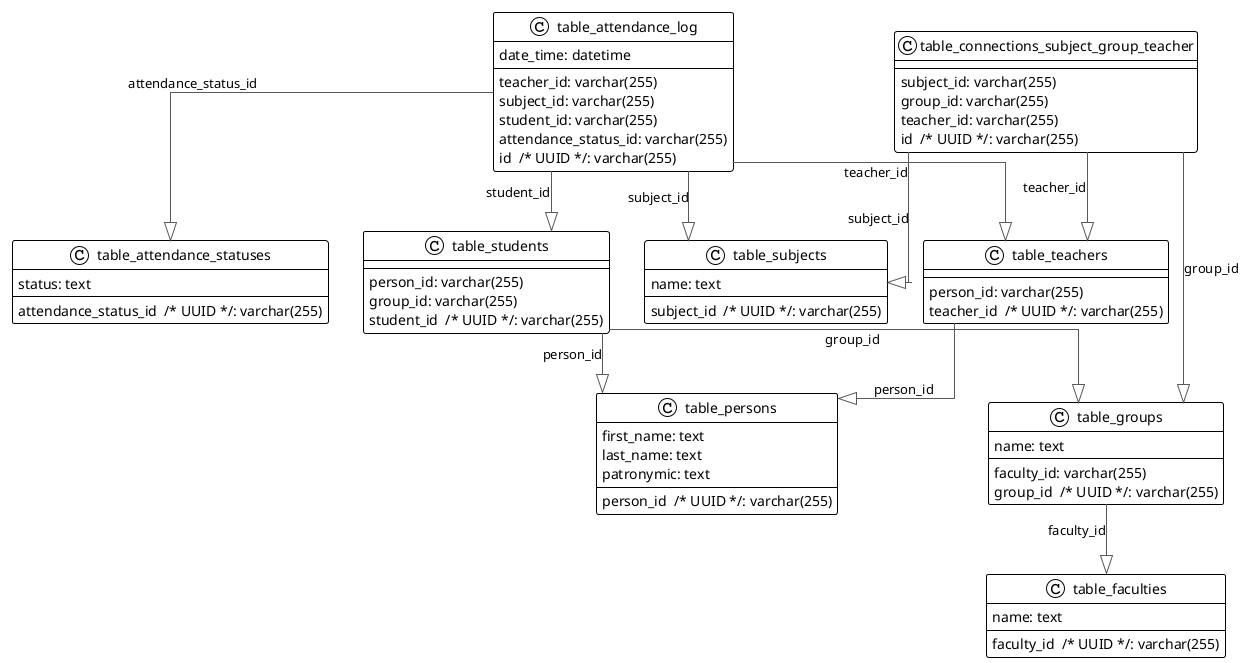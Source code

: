 @startuml

!theme plain
top to bottom direction
skinparam linetype ortho

class table_attendance_log {
   date_time: datetime
   teacher_id: varchar(255)
   subject_id: varchar(255)
   student_id: varchar(255)
   attendance_status_id: varchar(255)
   id  /* UUID */: varchar(255)
}
class table_attendance_statuses {
   status: text
   attendance_status_id  /* UUID */: varchar(255)
}
class table_connections_subject_group_teacher {
   subject_id: varchar(255)
   group_id: varchar(255)
   teacher_id: varchar(255)
   id  /* UUID */: varchar(255)
}
class table_faculties {
   name: text
   faculty_id  /* UUID */: varchar(255)
}
class table_groups {
   name: text
   faculty_id: varchar(255)
   group_id  /* UUID */: varchar(255)
}
class table_persons {
   first_name: text
   last_name: text
   patronymic: text
   person_id  /* UUID */: varchar(255)
}
class table_students {
   person_id: varchar(255)
   group_id: varchar(255)
   student_id  /* UUID */: varchar(255)
}
class table_subjects {
   name: text
   subject_id  /* UUID */: varchar(255)
}
class table_teachers {
   person_id: varchar(255)
   teacher_id  /* UUID */: varchar(255)
}

table_attendance_log                     -[#595959,plain]-^  table_attendance_statuses               : "attendance_status_id"
table_attendance_log                     -[#595959,plain]-^  table_students                          : "student_id"
table_attendance_log                     -[#595959,plain]-^  table_subjects                          : "subject_id"
table_attendance_log                     -[#595959,plain]-^  table_teachers                          : "teacher_id"
table_connections_subject_group_teacher  -[#595959,plain]-^  table_groups                            : "group_id"
table_connections_subject_group_teacher  -[#595959,plain]-^  table_subjects                          : "subject_id"
table_connections_subject_group_teacher  -[#595959,plain]-^  table_teachers                          : "teacher_id"
table_groups                             -[#595959,plain]-^  table_faculties                         : "faculty_id"
table_students                           -[#595959,plain]-^  table_groups                            : "group_id"
table_students                           -[#595959,plain]-^  table_persons                           : "person_id"
table_teachers                           -[#595959,plain]-^  table_persons                           : "person_id"
@enduml
